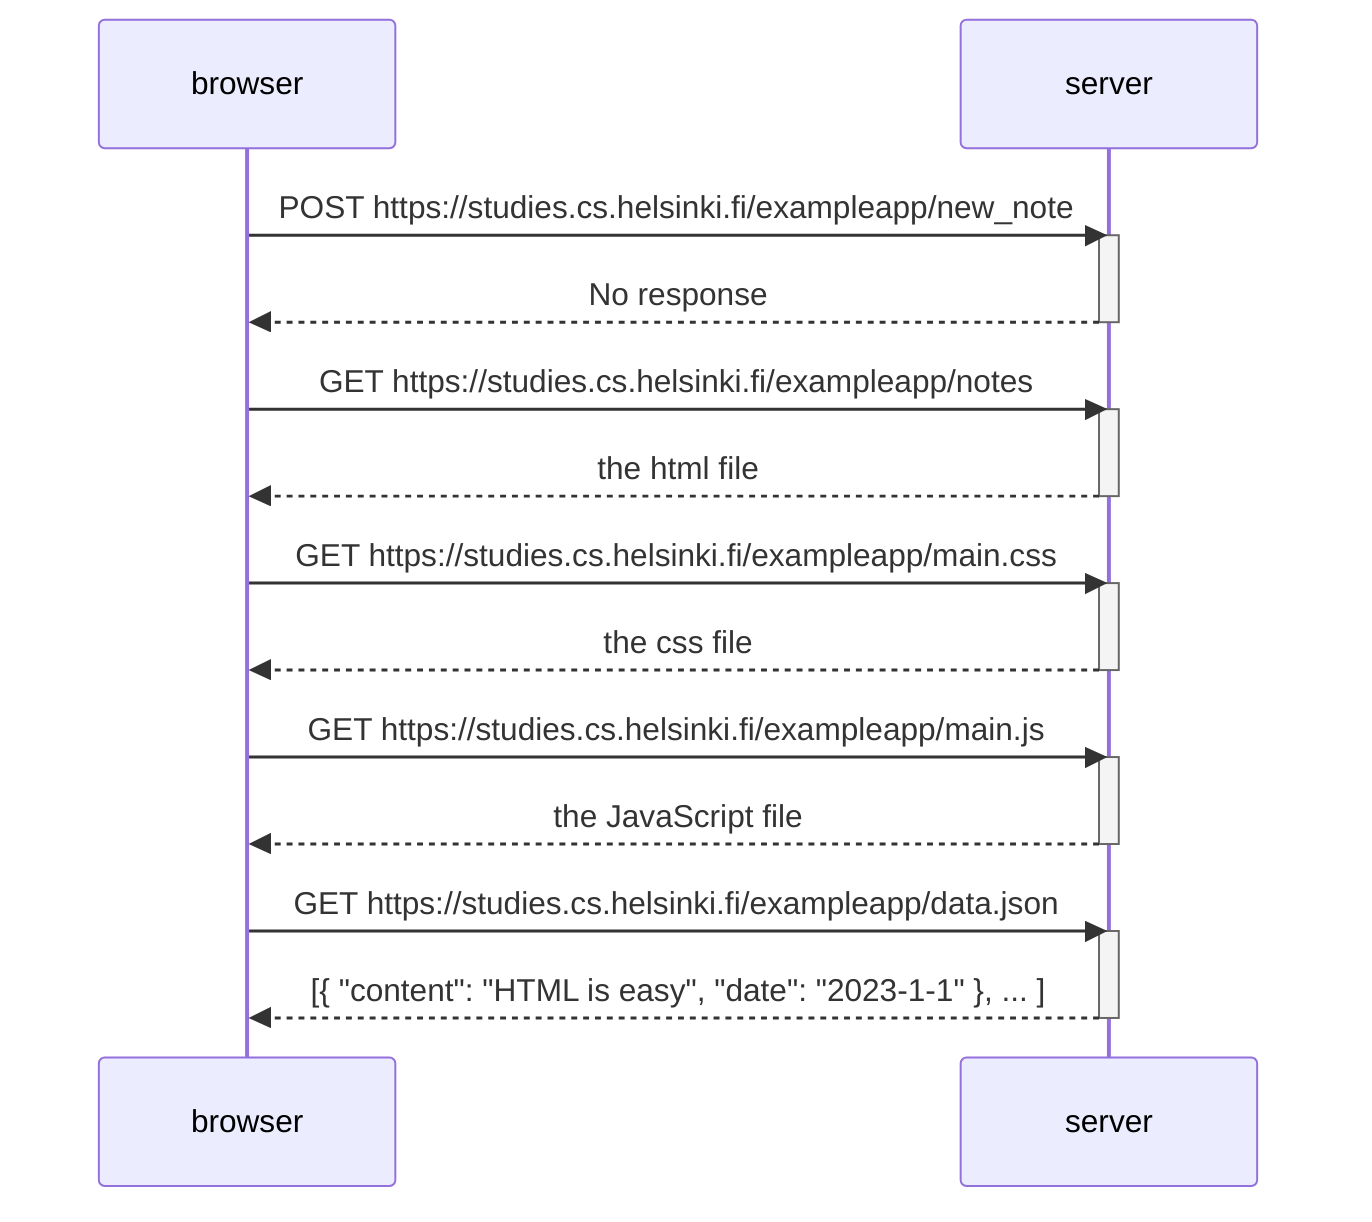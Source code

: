 sequenceDiagram
    participant browser
    participant server

    browser->>server: POST https://studies.cs.helsinki.fi/exampleapp/new_note
    activate server
    server-->>browser: No response
    deactivate server

    browser->>server: GET https://studies.cs.helsinki.fi/exampleapp/notes
    activate server
    server-->>browser: the html file
    deactivate server

    browser->>server: GET https://studies.cs.helsinki.fi/exampleapp/main.css
    activate server
    server-->>browser: the css file
    deactivate server

    browser->>server: GET https://studies.cs.helsinki.fi/exampleapp/main.js
    activate server
    server-->>browser: the JavaScript file
    deactivate server

    browser->>server: GET https://studies.cs.helsinki.fi/exampleapp/data.json
    activate server
    server-->>browser: [{ "content": "HTML is easy", "date": "2023-1-1" }, ... ]
    deactivate server